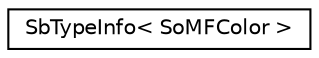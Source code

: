 digraph "Graphical Class Hierarchy"
{
 // LATEX_PDF_SIZE
  edge [fontname="Helvetica",fontsize="10",labelfontname="Helvetica",labelfontsize="10"];
  node [fontname="Helvetica",fontsize="10",shape=record];
  rankdir="LR";
  Node0 [label="SbTypeInfo\< SoMFColor \>",height=0.2,width=0.4,color="black", fillcolor="white", style="filled",URL="$structSbTypeInfo_3_01SoMFColor_01_4.html",tooltip=" "];
}
